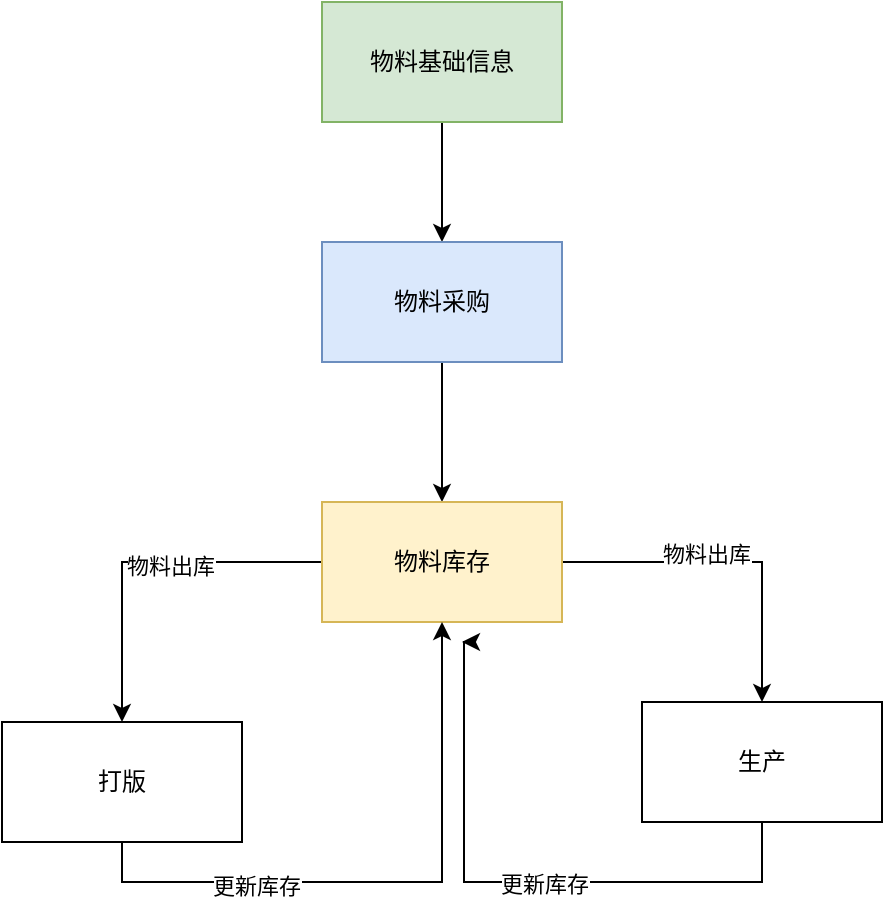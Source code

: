 <mxfile version="22.0.5" type="github">
  <diagram name="第 1 页" id="-vqEZoZm6Oim-to1Z_XH">
    <mxGraphModel dx="954" dy="611" grid="1" gridSize="10" guides="1" tooltips="1" connect="1" arrows="1" fold="1" page="1" pageScale="1" pageWidth="827" pageHeight="1169" math="0" shadow="0">
      <root>
        <mxCell id="0" />
        <mxCell id="1" parent="0" />
        <mxCell id="rzs64DfcW7vQMuKctaMS-4" style="edgeStyle=orthogonalEdgeStyle;rounded=0;orthogonalLoop=1;jettySize=auto;html=1;exitX=0.5;exitY=1;exitDx=0;exitDy=0;" edge="1" parent="1" source="rzs64DfcW7vQMuKctaMS-1" target="rzs64DfcW7vQMuKctaMS-2">
          <mxGeometry relative="1" as="geometry" />
        </mxCell>
        <mxCell id="rzs64DfcW7vQMuKctaMS-1" value="物料基础信息" style="rounded=0;whiteSpace=wrap;html=1;fillColor=#d5e8d4;strokeColor=#82b366;" vertex="1" parent="1">
          <mxGeometry x="280" y="160" width="120" height="60" as="geometry" />
        </mxCell>
        <mxCell id="rzs64DfcW7vQMuKctaMS-10" style="edgeStyle=orthogonalEdgeStyle;rounded=0;orthogonalLoop=1;jettySize=auto;html=1;exitX=0.5;exitY=1;exitDx=0;exitDy=0;entryX=0.5;entryY=0;entryDx=0;entryDy=0;" edge="1" parent="1" source="rzs64DfcW7vQMuKctaMS-2" target="rzs64DfcW7vQMuKctaMS-3">
          <mxGeometry relative="1" as="geometry" />
        </mxCell>
        <mxCell id="rzs64DfcW7vQMuKctaMS-2" value="物料采购" style="rounded=0;whiteSpace=wrap;html=1;fillColor=#dae8fc;strokeColor=#6c8ebf;" vertex="1" parent="1">
          <mxGeometry x="280" y="280" width="120" height="60" as="geometry" />
        </mxCell>
        <mxCell id="rzs64DfcW7vQMuKctaMS-11" style="edgeStyle=orthogonalEdgeStyle;rounded=0;orthogonalLoop=1;jettySize=auto;html=1;exitX=0;exitY=0.5;exitDx=0;exitDy=0;entryX=0.5;entryY=0;entryDx=0;entryDy=0;" edge="1" parent="1" source="rzs64DfcW7vQMuKctaMS-3" target="rzs64DfcW7vQMuKctaMS-9">
          <mxGeometry relative="1" as="geometry" />
        </mxCell>
        <mxCell id="rzs64DfcW7vQMuKctaMS-12" value="物料出库" style="edgeLabel;html=1;align=center;verticalAlign=middle;resizable=0;points=[];" vertex="1" connectable="0" parent="rzs64DfcW7vQMuKctaMS-11">
          <mxGeometry x="-0.156" y="2" relative="1" as="geometry">
            <mxPoint as="offset" />
          </mxGeometry>
        </mxCell>
        <mxCell id="rzs64DfcW7vQMuKctaMS-14" style="edgeStyle=orthogonalEdgeStyle;rounded=0;orthogonalLoop=1;jettySize=auto;html=1;exitX=1;exitY=0.5;exitDx=0;exitDy=0;entryX=0.5;entryY=0;entryDx=0;entryDy=0;" edge="1" parent="1" source="rzs64DfcW7vQMuKctaMS-3" target="rzs64DfcW7vQMuKctaMS-13">
          <mxGeometry relative="1" as="geometry" />
        </mxCell>
        <mxCell id="rzs64DfcW7vQMuKctaMS-15" value="物料出库" style="edgeLabel;html=1;align=center;verticalAlign=middle;resizable=0;points=[];" vertex="1" connectable="0" parent="rzs64DfcW7vQMuKctaMS-14">
          <mxGeometry x="-0.153" y="4" relative="1" as="geometry">
            <mxPoint as="offset" />
          </mxGeometry>
        </mxCell>
        <mxCell id="rzs64DfcW7vQMuKctaMS-3" value="物料库存" style="rounded=0;whiteSpace=wrap;html=1;fillColor=#fff2cc;strokeColor=#d6b656;" vertex="1" parent="1">
          <mxGeometry x="280" y="410" width="120" height="60" as="geometry" />
        </mxCell>
        <mxCell id="rzs64DfcW7vQMuKctaMS-16" style="edgeStyle=orthogonalEdgeStyle;rounded=0;orthogonalLoop=1;jettySize=auto;html=1;exitX=0.5;exitY=1;exitDx=0;exitDy=0;entryX=0.5;entryY=1;entryDx=0;entryDy=0;" edge="1" parent="1" source="rzs64DfcW7vQMuKctaMS-9" target="rzs64DfcW7vQMuKctaMS-3">
          <mxGeometry relative="1" as="geometry" />
        </mxCell>
        <mxCell id="rzs64DfcW7vQMuKctaMS-19" value="更新库存" style="edgeLabel;html=1;align=center;verticalAlign=middle;resizable=0;points=[];" vertex="1" connectable="0" parent="rzs64DfcW7vQMuKctaMS-16">
          <mxGeometry x="-0.439" y="-2" relative="1" as="geometry">
            <mxPoint as="offset" />
          </mxGeometry>
        </mxCell>
        <mxCell id="rzs64DfcW7vQMuKctaMS-9" value="打版" style="rounded=0;whiteSpace=wrap;html=1;" vertex="1" parent="1">
          <mxGeometry x="120" y="520" width="120" height="60" as="geometry" />
        </mxCell>
        <mxCell id="rzs64DfcW7vQMuKctaMS-17" style="edgeStyle=orthogonalEdgeStyle;rounded=0;orthogonalLoop=1;jettySize=auto;html=1;exitX=0.5;exitY=1;exitDx=0;exitDy=0;" edge="1" parent="1" source="rzs64DfcW7vQMuKctaMS-13">
          <mxGeometry relative="1" as="geometry">
            <mxPoint x="350" y="480" as="targetPoint" />
            <Array as="points">
              <mxPoint x="500" y="600" />
              <mxPoint x="351" y="600" />
            </Array>
          </mxGeometry>
        </mxCell>
        <mxCell id="rzs64DfcW7vQMuKctaMS-18" value="更新库存" style="edgeLabel;html=1;align=center;verticalAlign=middle;resizable=0;points=[];" vertex="1" connectable="0" parent="rzs64DfcW7vQMuKctaMS-17">
          <mxGeometry x="-0.07" y="1" relative="1" as="geometry">
            <mxPoint as="offset" />
          </mxGeometry>
        </mxCell>
        <mxCell id="rzs64DfcW7vQMuKctaMS-13" value="生产" style="rounded=0;whiteSpace=wrap;html=1;" vertex="1" parent="1">
          <mxGeometry x="440" y="510" width="120" height="60" as="geometry" />
        </mxCell>
      </root>
    </mxGraphModel>
  </diagram>
</mxfile>
